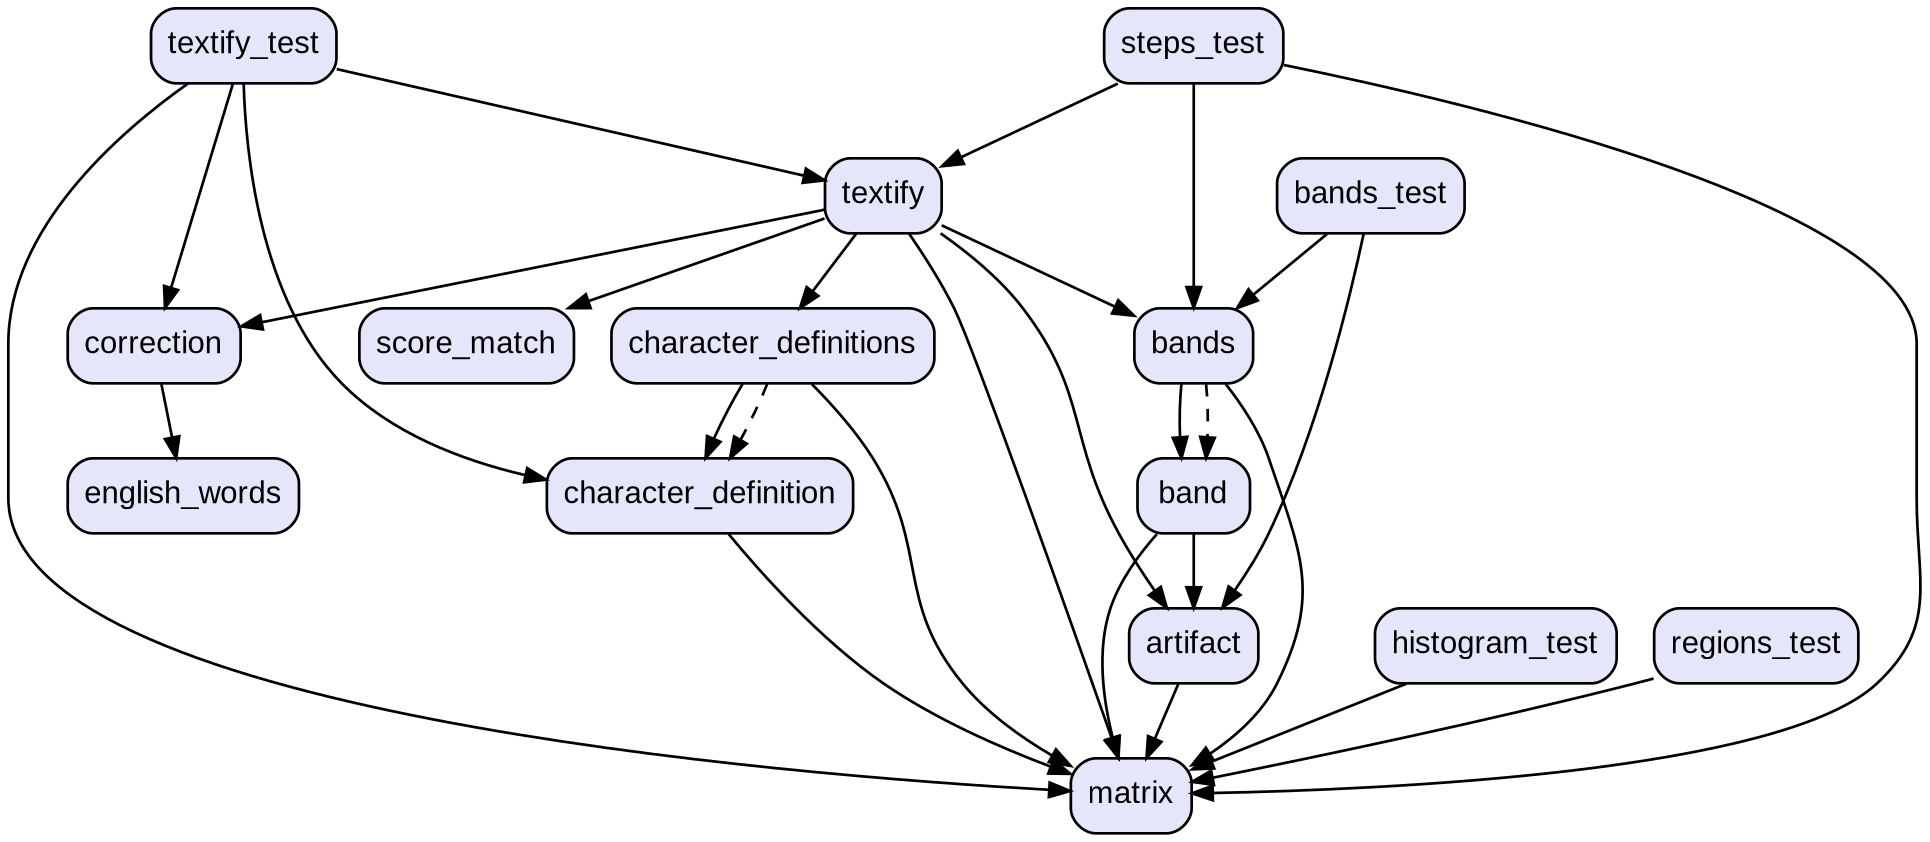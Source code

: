 digraph "" {
  graph [style=rounded fontname="Arial Black" fontsize=13 penwidth=2.6];
  node [shape=rect style="filled,rounded" fontname=Arial fontsize=15 fillcolor=Lavender penwidth=1.3];
  edge [penwidth=1.3];
  "/test/textify_test.dart" [label="textify_test"];
  "/test/bands_test.dart" [label="bands_test"];
  "/test/histogram_test.dart" [label="histogram_test"];
  "/test/regions_test.dart" [label="regions_test"];
  "/test/steps_test.dart" [label="steps_test"];
  "/lib/band.dart" [label="band"];
  "/lib/artifact.dart" [label="artifact"];
  "/lib/score_match.dart" [label="score_match"];
  "/lib/character_definition.dart" [label="character_definition"];
  "/lib/textify.dart" [label="textify"];
  "/lib/matrix.dart" [label="matrix"];
  "/lib/character_definitions.dart" [label="character_definitions"];
  "/lib/correction.dart" [label="correction"];
  "/lib/english_words.dart" [label="english_words"];
  "/lib/bands.dart" [label="bands"];
  "/test/textify_test.dart" -> "/lib/character_definition.dart";
  "/test/textify_test.dart" -> "/lib/correction.dart";
  "/test/textify_test.dart" -> "/lib/matrix.dart";
  "/test/textify_test.dart" -> "/lib/textify.dart";
  "/test/bands_test.dart" -> "/lib/artifact.dart";
  "/test/bands_test.dart" -> "/lib/bands.dart";
  "/test/histogram_test.dart" -> "/lib/matrix.dart";
  "/test/regions_test.dart" -> "/lib/matrix.dart";
  "/test/steps_test.dart" -> "/lib/bands.dart";
  "/test/steps_test.dart" -> "/lib/matrix.dart";
  "/test/steps_test.dart" -> "/lib/textify.dart";
  "/lib/band.dart" -> "/lib/artifact.dart";
  "/lib/band.dart" -> "/lib/matrix.dart";
  "/lib/artifact.dart" -> "/lib/matrix.dart";
  "/lib/character_definition.dart" -> "/lib/matrix.dart";
  "/lib/textify.dart" -> "/lib/artifact.dart";
  "/lib/textify.dart" -> "/lib/bands.dart";
  "/lib/textify.dart" -> "/lib/character_definitions.dart";
  "/lib/textify.dart" -> "/lib/correction.dart";
  "/lib/textify.dart" -> "/lib/matrix.dart";
  "/lib/textify.dart" -> "/lib/score_match.dart";
  "/lib/character_definitions.dart" -> "/lib/character_definition.dart";
  "/lib/character_definitions.dart" -> "/lib/matrix.dart";
  "/lib/character_definitions.dart" -> "/lib/character_definition.dart" [style=dashed];
  "/lib/correction.dart" -> "/lib/english_words.dart";
  "/lib/bands.dart" -> "/lib/band.dart";
  "/lib/bands.dart" -> "/lib/matrix.dart";
  "/lib/bands.dart" -> "/lib/band.dart" [style=dashed];
}
